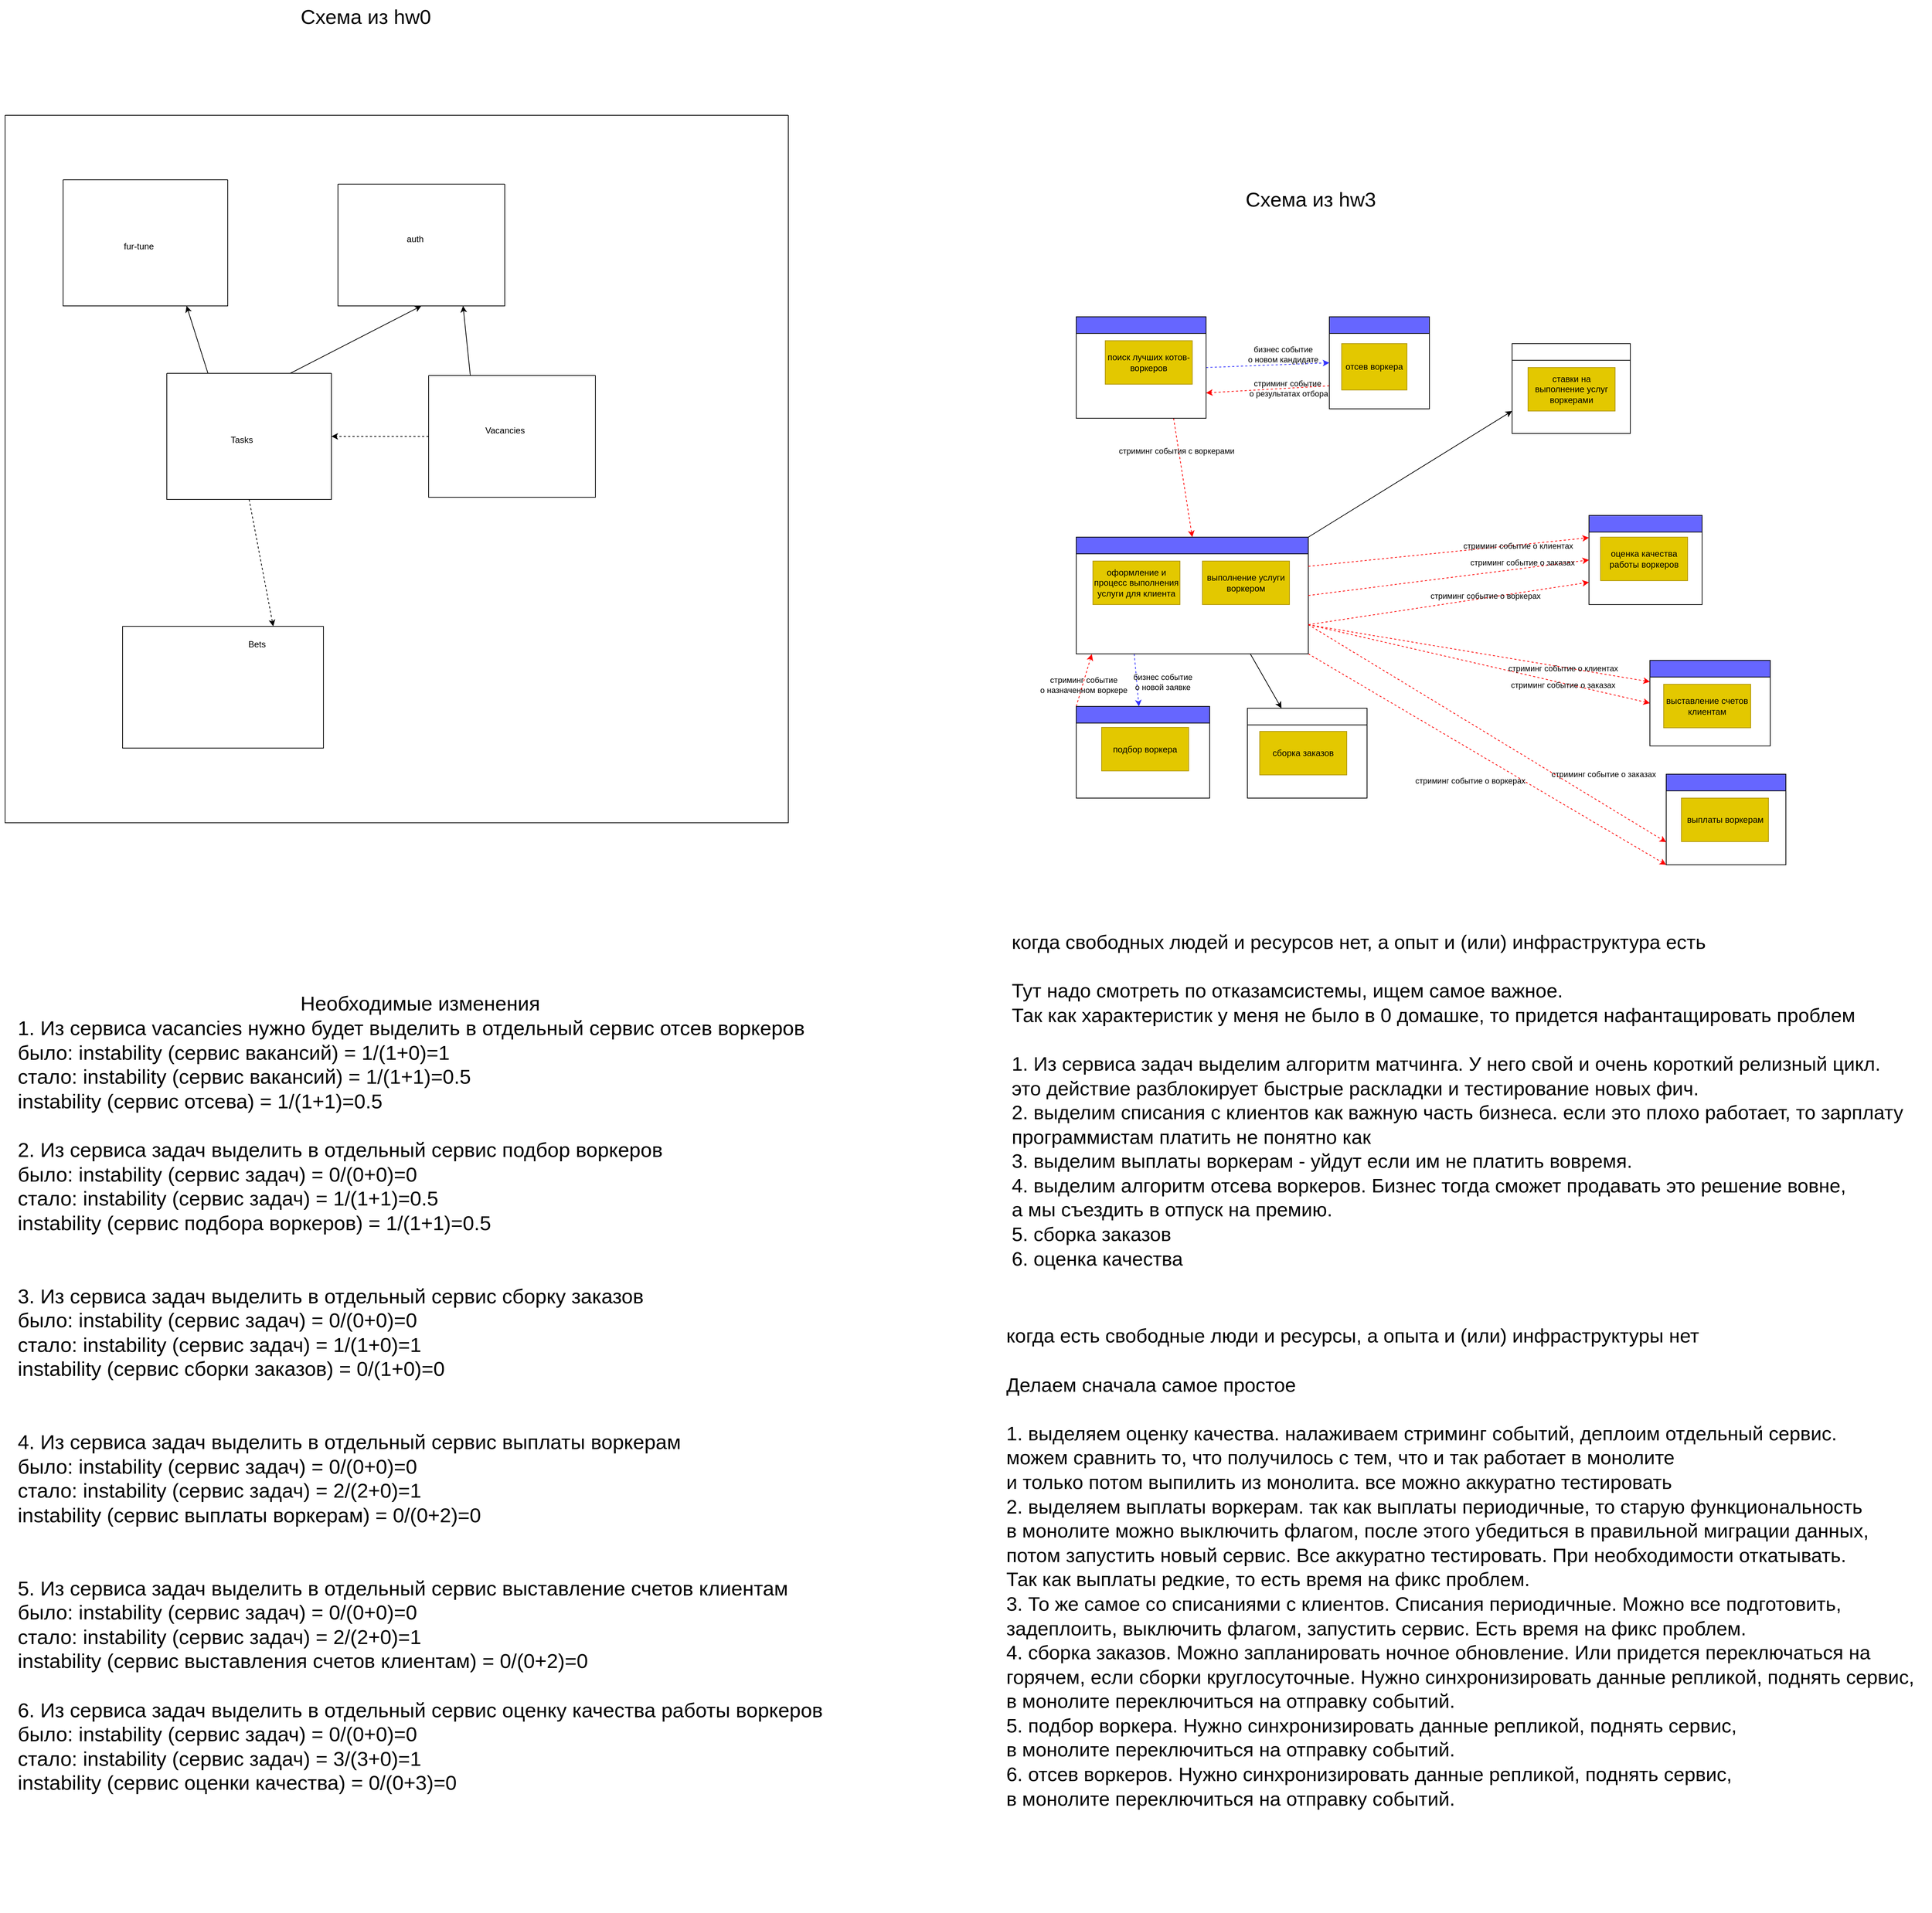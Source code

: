 <mxfile>
    <diagram id="jMDsNXws-JcLPn4I8f3B" name="Page-1">
        <mxGraphModel dx="3640" dy="1118" grid="0" gridSize="10" guides="1" tooltips="1" connect="1" arrows="1" fold="1" page="0" pageScale="1" pageWidth="827" pageHeight="1169" math="0" shadow="0">
            <root>
                <mxCell id="0"/>
                <mxCell id="1" parent="0"/>
                <mxCell id="31" value="" style="swimlane;whiteSpace=wrap;html=1;fontColor=#000000;fillColor=#6666FF;" vertex="1" parent="1">
                    <mxGeometry x="2919" y="1451" width="166" height="118" as="geometry"/>
                </mxCell>
                <mxCell id="32" value="выставление счетов клиентам" style="rounded=0;whiteSpace=wrap;html=1;fillColor=#e3c800;fontColor=#000000;strokeColor=#B09500;" vertex="1" parent="31">
                    <mxGeometry x="19" y="33" width="120" height="60" as="geometry"/>
                </mxCell>
                <mxCell id="33" value="" style="swimlane;whiteSpace=wrap;html=1;fontColor=#000000;fillColor=#6666FF;" vertex="1" parent="1">
                    <mxGeometry x="2941.5" y="1608" width="165" height="125" as="geometry"/>
                </mxCell>
                <mxCell id="34" value="выплаты воркерам" style="rounded=0;whiteSpace=wrap;html=1;fillColor=#e3c800;fontColor=#000000;strokeColor=#B09500;" vertex="1" parent="33">
                    <mxGeometry x="21" y="33" width="120" height="60" as="geometry"/>
                </mxCell>
                <mxCell id="35" value="" style="swimlane;whiteSpace=wrap;html=1;fontColor=#000000;fillColor=#FFFFFF;" vertex="1" parent="1">
                    <mxGeometry x="2729" y="1014" width="163" height="124" as="geometry"/>
                </mxCell>
                <mxCell id="36" value="ставки на выполнение услуг воркерами" style="rounded=0;whiteSpace=wrap;html=1;fillColor=#e3c800;fontColor=#000000;strokeColor=#B09500;" vertex="1" parent="35">
                    <mxGeometry x="22" y="33" width="120" height="60" as="geometry"/>
                </mxCell>
                <mxCell id="37" style="edgeStyle=none;html=1;exitX=0;exitY=0.75;exitDx=0;exitDy=0;entryX=1;entryY=0.75;entryDx=0;entryDy=0;dashed=1;strokeColor=#FF0000;fontSize=11;fontColor=#000000;" edge="1" parent="1" source="39" target="49">
                    <mxGeometry relative="1" as="geometry"/>
                </mxCell>
                <mxCell id="38" value="стриминг событие&lt;br&gt;&amp;nbsp;о результатах отбора" style="edgeLabel;html=1;align=center;verticalAlign=middle;resizable=0;points=[];fontSize=11;fontColor=#000000;labelBackgroundColor=none;" vertex="1" connectable="0" parent="37">
                    <mxGeometry x="-0.317" relative="1" as="geometry">
                        <mxPoint as="offset"/>
                    </mxGeometry>
                </mxCell>
                <mxCell id="39" value="" style="swimlane;whiteSpace=wrap;html=1;fontColor=#000000;fillColor=#6666FF;" vertex="1" parent="1">
                    <mxGeometry x="2477" y="977" width="138" height="127" as="geometry"/>
                </mxCell>
                <mxCell id="40" value="отсев воркера" style="rounded=0;whiteSpace=wrap;html=1;fillColor=#e3c800;fontColor=#000000;strokeColor=#B09500;" vertex="1" parent="39">
                    <mxGeometry x="17" y="37" width="90" height="64" as="geometry"/>
                </mxCell>
                <mxCell id="41" style="edgeStyle=none;html=1;exitX=0;exitY=0;exitDx=0;exitDy=0;dashed=1;strokeColor=#FF0000;fontSize=11;fontColor=#000000;" edge="1" parent="1" source="43">
                    <mxGeometry relative="1" as="geometry">
                        <mxPoint x="2149.474" y="1442.316" as="targetPoint"/>
                    </mxGeometry>
                </mxCell>
                <mxCell id="42" value="стриминг событие &lt;br&gt;о назначенном воркере" style="edgeLabel;html=1;align=center;verticalAlign=middle;resizable=0;points=[];fontSize=11;fontColor=#000000;labelBackgroundColor=none;" vertex="1" connectable="0" parent="41">
                    <mxGeometry x="-0.159" y="-1" relative="1" as="geometry">
                        <mxPoint as="offset"/>
                    </mxGeometry>
                </mxCell>
                <mxCell id="43" value="" style="swimlane;whiteSpace=wrap;html=1;fontColor=#000000;fillColor=#6666FF;" vertex="1" parent="1">
                    <mxGeometry x="2128" y="1514.5" width="184" height="126.5" as="geometry"/>
                </mxCell>
                <mxCell id="44" value="подбор воркера" style="rounded=0;whiteSpace=wrap;html=1;fillColor=#e3c800;fontColor=#000000;strokeColor=#B09500;" vertex="1" parent="43">
                    <mxGeometry x="35" y="29" width="120" height="60" as="geometry"/>
                </mxCell>
                <mxCell id="45" style="edgeStyle=none;html=1;exitX=1;exitY=0.5;exitDx=0;exitDy=0;entryX=0;entryY=0.5;entryDx=0;entryDy=0;strokeColor=#3333FF;fontSize=11;fontColor=#000000;dashed=1;" edge="1" parent="1" source="49" target="39">
                    <mxGeometry relative="1" as="geometry"/>
                </mxCell>
                <mxCell id="46" value="бизнес событие &lt;br&gt;о новом кандидате" style="edgeLabel;html=1;align=center;verticalAlign=middle;resizable=0;points=[];fontSize=11;fontColor=#000000;labelBackgroundColor=none;" vertex="1" connectable="0" parent="45">
                    <mxGeometry x="0.387" relative="1" as="geometry">
                        <mxPoint x="-12" y="-14" as="offset"/>
                    </mxGeometry>
                </mxCell>
                <mxCell id="47" style="edgeStyle=none;html=1;exitX=0.75;exitY=1;exitDx=0;exitDy=0;entryX=0.5;entryY=0;entryDx=0;entryDy=0;dashed=1;strokeColor=#FF0000;fontSize=11;fontColor=#000000;" edge="1" parent="1" source="49" target="68">
                    <mxGeometry relative="1" as="geometry"/>
                </mxCell>
                <mxCell id="48" value="стриминг события с воркерами" style="edgeLabel;html=1;align=center;verticalAlign=middle;resizable=0;points=[];fontSize=11;fontColor=#000000;labelBackgroundColor=none;" vertex="1" connectable="0" parent="47">
                    <mxGeometry x="-0.466" y="-3" relative="1" as="geometry">
                        <mxPoint as="offset"/>
                    </mxGeometry>
                </mxCell>
                <mxCell id="49" value="" style="swimlane;whiteSpace=wrap;html=1;fontColor=#000000;fillColor=#6666FF;" vertex="1" parent="1">
                    <mxGeometry x="2128" y="977" width="179" height="140" as="geometry"/>
                </mxCell>
                <mxCell id="50" value="поиск лучших котов-воркеров" style="rounded=0;whiteSpace=wrap;html=1;fillColor=#e3c800;fontColor=#000000;strokeColor=#B09500;" vertex="1" parent="49">
                    <mxGeometry x="40" y="33" width="120" height="60" as="geometry"/>
                </mxCell>
                <mxCell id="51" value="" style="swimlane;whiteSpace=wrap;html=1;fontColor=#000000;fillColor=#FFFFFF;" vertex="1" parent="1">
                    <mxGeometry x="2364" y="1517" width="165" height="124" as="geometry"/>
                </mxCell>
                <mxCell id="52" value="сборка заказов" style="rounded=0;whiteSpace=wrap;html=1;fillColor=#e3c800;fontColor=#000000;strokeColor=#B09500;" vertex="1" parent="51">
                    <mxGeometry x="17" y="32" width="120" height="60" as="geometry"/>
                </mxCell>
                <mxCell id="53" value="" style="swimlane;whiteSpace=wrap;html=1;fontColor=#000000;fillColor=#6666FF;" vertex="1" parent="1">
                    <mxGeometry x="2835" y="1251" width="156" height="123" as="geometry"/>
                </mxCell>
                <mxCell id="54" value="оценка качества работы воркеров" style="rounded=0;whiteSpace=wrap;html=1;fillColor=#e3c800;fontColor=#000000;strokeColor=#B09500;" vertex="1" parent="53">
                    <mxGeometry x="16" y="30" width="120" height="60" as="geometry"/>
                </mxCell>
                <mxCell id="55" style="edgeStyle=none;html=1;exitX=1;exitY=0.75;exitDx=0;exitDy=0;entryX=0;entryY=0.75;entryDx=0;entryDy=0;fontSize=11;fontColor=#000000;strokeColor=#FF0000;dashed=1;" edge="1" parent="1" source="68" target="33">
                    <mxGeometry relative="1" as="geometry"/>
                </mxCell>
                <mxCell id="56" value="стриминг событие о заказах" style="edgeLabel;html=1;align=center;verticalAlign=middle;resizable=0;points=[];fontSize=11;fontColor=#000000;labelBackgroundColor=none;" vertex="1" connectable="0" parent="55">
                    <mxGeometry x="0.61" y="-4" relative="1" as="geometry">
                        <mxPoint x="11" y="-39" as="offset"/>
                    </mxGeometry>
                </mxCell>
                <mxCell id="57" style="edgeStyle=none;html=1;exitX=1;exitY=0.75;exitDx=0;exitDy=0;entryX=0;entryY=0.5;entryDx=0;entryDy=0;dashed=1;strokeColor=#FF0000;fontSize=11;fontColor=#000000;" edge="1" parent="1" source="68" target="31">
                    <mxGeometry relative="1" as="geometry"/>
                </mxCell>
                <mxCell id="58" value="&lt;span style=&quot;color: rgba(0, 0, 0, 0); font-family: monospace; font-size: 0px; text-align: start;&quot;&gt;%3CmxGraphModel%3E%3Croot%3E%3CmxCell%20id%3D%220%22%2F%3E%3CmxCell%20id%3D%221%22%20parent%3D%220%22%2F%3E%3CmxCell%20id%3D%222%22%20value%3D%22%D1%81%D1%82%D1%80%D0%B8%D0%BC%D0%B8%D0%BD%D0%B3%20%D1%81%D0%BE%D0%B1%D1%8B%D1%82%D0%B8%D0%B5%20%D0%BE%20%D0%B7%D0%B0%D0%BA%D0%B0%D0%B7%D0%B0%D1%85%22%20style%3D%22edgeLabel%3Bhtml%3D1%3Balign%3Dcenter%3BverticalAlign%3Dmiddle%3Bresizable%3D0%3Bpoints%3D%5B%5D%3BfontSize%3D11%3BfontColor%3D%23000000%3BlabelBackgroundColor%3Dnone%3B%22%20vertex%3D%221%22%20connectable%3D%220%22%20parent%3D%221%22%3E%3CmxGeometry%20x%3D%22722.434%22%20y%3D%223339.975%22%20as%3D%22geometry%22%2F%3E%3C%2FmxCell%3E%3C%2Froot%3E%3C%2FmxGraphModel%3E&lt;/span&gt;" style="edgeLabel;html=1;align=center;verticalAlign=middle;resizable=0;points=[];fontSize=11;fontColor=#000000;" vertex="1" connectable="0" parent="57">
                    <mxGeometry x="0.707" y="2" relative="1" as="geometry">
                        <mxPoint as="offset"/>
                    </mxGeometry>
                </mxCell>
                <mxCell id="59" value="стриминг событие о заказах" style="edgeLabel;html=1;align=center;verticalAlign=middle;resizable=0;points=[];fontSize=11;fontColor=#000000;labelBackgroundColor=none;" vertex="1" connectable="0" parent="57">
                    <mxGeometry x="0.726" y="1" relative="1" as="geometry">
                        <mxPoint x="-56" y="-9" as="offset"/>
                    </mxGeometry>
                </mxCell>
                <mxCell id="60" style="edgeStyle=none;html=1;exitX=1;exitY=0.75;exitDx=0;exitDy=0;entryX=0;entryY=0.25;entryDx=0;entryDy=0;dashed=1;strokeColor=#FF0000;fontSize=11;fontColor=#000000;" edge="1" parent="1" source="68" target="31">
                    <mxGeometry relative="1" as="geometry"/>
                </mxCell>
                <mxCell id="61" value="стриминг событие о клиентах" style="edgeLabel;html=1;align=center;verticalAlign=middle;resizable=0;points=[];fontSize=11;fontColor=#000000;labelBackgroundColor=none;" vertex="1" connectable="0" parent="60">
                    <mxGeometry x="0.492" y="-1" relative="1" as="geometry">
                        <mxPoint as="offset"/>
                    </mxGeometry>
                </mxCell>
                <mxCell id="62" style="edgeStyle=none;html=1;exitX=1;exitY=1;exitDx=0;exitDy=0;entryX=0;entryY=1;entryDx=0;entryDy=0;dashed=1;strokeColor=#FF0000;fontSize=11;fontColor=#000000;" edge="1" parent="1" source="68" target="33">
                    <mxGeometry relative="1" as="geometry"/>
                </mxCell>
                <mxCell id="63" value="стриминг событие о воркерах" style="edgeLabel;html=1;align=center;verticalAlign=middle;resizable=0;points=[];fontSize=11;fontColor=#000000;labelBackgroundColor=none;" vertex="1" connectable="0" parent="62">
                    <mxGeometry x="-0.109" y="1" relative="1" as="geometry">
                        <mxPoint x="3" y="46" as="offset"/>
                    </mxGeometry>
                </mxCell>
                <mxCell id="64" style="edgeStyle=none;html=1;exitX=1;exitY=0;exitDx=0;exitDy=0;entryX=0;entryY=0.75;entryDx=0;entryDy=0;strokeColor=#000000;fontSize=11;fontColor=#000000;" edge="1" parent="1" source="68" target="35">
                    <mxGeometry relative="1" as="geometry"/>
                </mxCell>
                <mxCell id="65" style="edgeStyle=none;html=1;exitX=0.75;exitY=1;exitDx=0;exitDy=0;strokeColor=#000000;fontSize=11;fontColor=#000000;" edge="1" parent="1" source="68" target="51">
                    <mxGeometry relative="1" as="geometry"/>
                </mxCell>
                <mxCell id="66" style="edgeStyle=none;html=1;exitX=0.25;exitY=1;exitDx=0;exitDy=0;strokeColor=#3333FF;fontSize=11;fontColor=#000000;dashed=1;" edge="1" parent="1" source="68" target="43">
                    <mxGeometry relative="1" as="geometry"/>
                </mxCell>
                <mxCell id="67" value="бизнес событие &lt;br&gt;о новой заявке" style="edgeLabel;html=1;align=center;verticalAlign=middle;resizable=0;points=[];fontSize=11;fontColor=#000000;labelBackgroundColor=none;" vertex="1" connectable="0" parent="66">
                    <mxGeometry x="0.432" relative="1" as="geometry">
                        <mxPoint x="34" y="-13" as="offset"/>
                    </mxGeometry>
                </mxCell>
                <mxCell id="68" value="" style="swimlane;whiteSpace=wrap;html=1;fontColor=#000000;fillColor=#6666FF;" vertex="1" parent="1">
                    <mxGeometry x="2128" y="1281" width="320" height="161" as="geometry"/>
                </mxCell>
                <mxCell id="69" value="оформление и процесс выполнения услуги для клиента" style="rounded=0;whiteSpace=wrap;html=1;fillColor=#e3c800;fontColor=#000000;strokeColor=#B09500;" vertex="1" parent="68">
                    <mxGeometry x="23" y="33" width="120" height="60" as="geometry"/>
                </mxCell>
                <mxCell id="70" value="выполнение услуги воркером" style="rounded=0;whiteSpace=wrap;html=1;fillColor=#e3c800;fontColor=#000000;strokeColor=#B09500;" vertex="1" parent="68">
                    <mxGeometry x="174" y="33" width="120" height="60" as="geometry"/>
                </mxCell>
                <mxCell id="71" style="edgeStyle=none;html=1;exitX=1;exitY=0.75;exitDx=0;exitDy=0;entryX=0;entryY=0.75;entryDx=0;entryDy=0;dashed=1;strokeColor=#FF0000;fontSize=11;fontColor=#000000;" edge="1" parent="1" source="68" target="53">
                    <mxGeometry relative="1" as="geometry">
                        <mxPoint x="2403" y="1147" as="sourcePoint"/>
                        <mxPoint x="2896.5" y="1438" as="targetPoint"/>
                    </mxGeometry>
                </mxCell>
                <mxCell id="72" value="стриминг событие о воркерах" style="edgeLabel;html=1;align=center;verticalAlign=middle;resizable=0;points=[];fontSize=11;fontColor=#000000;labelBackgroundColor=none;" vertex="1" connectable="0" parent="71">
                    <mxGeometry x="-0.109" y="1" relative="1" as="geometry">
                        <mxPoint x="71" y="-13" as="offset"/>
                    </mxGeometry>
                </mxCell>
                <mxCell id="73" style="edgeStyle=none;html=1;exitX=1;exitY=0.5;exitDx=0;exitDy=0;entryX=0;entryY=0.5;entryDx=0;entryDy=0;fontSize=11;fontColor=#000000;strokeColor=#FF0000;dashed=1;" edge="1" parent="1" source="68" target="53">
                    <mxGeometry relative="1" as="geometry">
                        <mxPoint x="2178" y="1066.0" as="sourcePoint"/>
                        <mxPoint x="2671.5" y="1366" as="targetPoint"/>
                    </mxGeometry>
                </mxCell>
                <mxCell id="74" value="стриминг событие о заказах" style="edgeLabel;html=1;align=center;verticalAlign=middle;resizable=0;points=[];fontSize=11;fontColor=#000000;labelBackgroundColor=none;" vertex="1" connectable="0" parent="73">
                    <mxGeometry x="0.61" y="-4" relative="1" as="geometry">
                        <mxPoint x="-17" y="-10" as="offset"/>
                    </mxGeometry>
                </mxCell>
                <mxCell id="75" style="edgeStyle=none;html=1;exitX=1;exitY=0.25;exitDx=0;exitDy=0;entryX=0;entryY=0.25;entryDx=0;entryDy=0;dashed=1;strokeColor=#FF0000;fontSize=11;fontColor=#000000;" edge="1" parent="1" source="68" target="53">
                    <mxGeometry relative="1" as="geometry">
                        <mxPoint x="2426" y="1150.0" as="sourcePoint"/>
                        <mxPoint x="2897" y="1228.75" as="targetPoint"/>
                    </mxGeometry>
                </mxCell>
                <mxCell id="76" value="стриминг событие о клиентах" style="edgeLabel;html=1;align=center;verticalAlign=middle;resizable=0;points=[];fontSize=11;fontColor=#000000;labelBackgroundColor=none;" vertex="1" connectable="0" parent="75">
                    <mxGeometry x="0.492" y="-1" relative="1" as="geometry">
                        <mxPoint as="offset"/>
                    </mxGeometry>
                </mxCell>
                <mxCell id="77" value="&lt;font style=&quot;font-size: 28px;&quot;&gt;Схема из hw0&lt;/font&gt;" style="text;html=1;align=center;verticalAlign=middle;resizable=0;points=[];autosize=1;strokeColor=none;fillColor=none;" vertex="1" parent="1">
                    <mxGeometry x="1048" y="540" width="199" height="46" as="geometry"/>
                </mxCell>
                <mxCell id="78" value="&lt;font style=&quot;font-size: 28px;&quot;&gt;Схема из hw3&lt;/font&gt;" style="text;html=1;align=center;verticalAlign=middle;resizable=0;points=[];autosize=1;strokeColor=none;fillColor=none;" vertex="1" parent="1">
                    <mxGeometry x="2351" y="792" width="199" height="46" as="geometry"/>
                </mxCell>
                <mxCell id="79" value="Необходимые изменения&lt;br&gt;&lt;div style=&quot;text-align: left;&quot;&gt;&lt;span style=&quot;background-color: initial;&quot;&gt;1. Из сервиса vacancies нужно будет выделить в отдельный сервис отсев воркеров&lt;/span&gt;&lt;/div&gt;&lt;div style=&quot;text-align: left;&quot;&gt;&lt;span style=&quot;background-color: initial;&quot;&gt;было: instability (сервис вакансий) = 1/(1+0)=1&lt;/span&gt;&lt;/div&gt;&lt;span style=&quot;background-color: initial;&quot;&gt;&lt;div style=&quot;text-align: left;&quot;&gt;&lt;span style=&quot;background-color: initial;&quot;&gt;стало: instability (сервис вакансий) = 1/(1+1)=0.5&lt;/span&gt;&lt;/div&gt;&lt;div style=&quot;text-align: left;&quot;&gt;&lt;span style=&quot;background-color: initial;&quot;&gt;instability (сервис отсева) = 1/(1+1)=0.5&lt;/span&gt;&lt;/div&gt;&lt;/span&gt;&lt;span style=&quot;background-color: initial;&quot;&gt;&lt;div style=&quot;text-align: left;&quot;&gt;&lt;span style=&quot;background-color: initial;&quot;&gt;&lt;br&gt;&lt;/span&gt;&lt;/div&gt;&lt;div style=&quot;text-align: left;&quot;&gt;&lt;span style=&quot;background-color: initial;&quot;&gt;2. Из сервиса задач выделить в отдельный сервис подбор воркеров&lt;/span&gt;&lt;/div&gt;&lt;div style=&quot;text-align: left;&quot;&gt;&lt;div style=&quot;border-color: var(--border-color);&quot;&gt;&lt;span style=&quot;border-color: var(--border-color); background-color: initial;&quot;&gt;было: instability (сервис задач) = 0/(0+0)=0&lt;/span&gt;&lt;/div&gt;&lt;span style=&quot;border-color: var(--border-color); text-align: center; background-color: initial;&quot;&gt;&lt;div style=&quot;border-color: var(--border-color); text-align: left;&quot;&gt;&lt;span style=&quot;border-color: var(--border-color); background-color: initial;&quot;&gt;стало: instability (сервис задач) = 1/(1+1)=0.5&lt;/span&gt;&lt;/div&gt;&lt;div style=&quot;border-color: var(--border-color); text-align: left;&quot;&gt;&lt;span style=&quot;border-color: var(--border-color); background-color: initial;&quot;&gt;instability (сервис подбора воркеров) = 1/(1+1)=0.5&lt;/span&gt;&lt;/div&gt;&lt;div&gt;&lt;span style=&quot;border-color: var(--border-color); background-color: initial;&quot;&gt;&lt;br&gt;&lt;/span&gt;&lt;/div&gt;&lt;/span&gt;&lt;span style=&quot;border-color: var(--border-color); text-align: center; background-color: initial;&quot;&gt;&lt;/span&gt;&lt;/div&gt;&lt;div style=&quot;text-align: left;&quot;&gt;&lt;span style=&quot;background-color: initial;&quot;&gt;&amp;nbsp;&lt;/span&gt;&lt;/div&gt;&lt;/span&gt;&lt;span style=&quot;background-color: initial;&quot;&gt;&lt;div style=&quot;text-align: left;&quot;&gt;&lt;span style=&quot;background-color: initial;&quot;&gt;3. Из сервиса задач выделить в отдельный сервис сборку заказов&lt;/span&gt;&lt;/div&gt;&lt;div style=&quot;text-align: left;&quot;&gt;&lt;div style=&quot;border-color: var(--border-color);&quot;&gt;&lt;span style=&quot;border-color: var(--border-color); background-color: initial;&quot;&gt;было: instability (сервис задач) =&amp;nbsp;&lt;/span&gt;&lt;span style=&quot;background-color: initial;&quot;&gt;0/(0+0)=0&lt;/span&gt;&lt;/div&gt;&lt;span style=&quot;border-color: var(--border-color); text-align: center; background-color: initial;&quot;&gt;&lt;div style=&quot;border-color: var(--border-color); text-align: left;&quot;&gt;&lt;span style=&quot;border-color: var(--border-color); background-color: initial;&quot;&gt;стало: instability (сервис задач) = 1/(1+0)=1&lt;/span&gt;&lt;/div&gt;&lt;div style=&quot;border-color: var(--border-color); text-align: left;&quot;&gt;&lt;span style=&quot;border-color: var(--border-color); background-color: initial;&quot;&gt;instability (сервис сборки заказов) = 0/(1+0)=0&lt;/span&gt;&lt;/div&gt;&lt;div&gt;&lt;span style=&quot;border-color: var(--border-color); background-color: initial;&quot;&gt;&lt;br&gt;&lt;/span&gt;&lt;/div&gt;&lt;/span&gt;&lt;span style=&quot;border-color: var(--border-color); text-align: center; background-color: initial;&quot;&gt;&lt;/span&gt;&lt;/div&gt;&lt;div style=&quot;text-align: left;&quot;&gt;&lt;span style=&quot;background-color: initial;&quot;&gt;&lt;br&gt;&lt;/span&gt;&lt;/div&gt;&lt;/span&gt;&lt;span style=&quot;background-color: initial;&quot;&gt;&lt;div style=&quot;text-align: left;&quot;&gt;&lt;span style=&quot;background-color: initial;&quot;&gt;4. Из сервиса задач выделить в отдельный сервис выплаты воркерам&lt;/span&gt;&lt;/div&gt;&lt;div style=&quot;text-align: left;&quot;&gt;&lt;div style=&quot;border-color: var(--border-color);&quot;&gt;&lt;span style=&quot;border-color: var(--border-color); background-color: initial;&quot;&gt;было: instability (сервис задач) =&amp;nbsp;&lt;/span&gt;&lt;span style=&quot;background-color: initial;&quot;&gt;0/(0+0)=0&lt;/span&gt;&lt;/div&gt;&lt;span style=&quot;border-color: var(--border-color); text-align: center; background-color: initial;&quot;&gt;&lt;div style=&quot;border-color: var(--border-color); text-align: left;&quot;&gt;&lt;span style=&quot;border-color: var(--border-color); background-color: initial;&quot;&gt;стало: instability (сервис задач) = 2/(2+0)=1&lt;/span&gt;&lt;/div&gt;&lt;div style=&quot;border-color: var(--border-color); text-align: left;&quot;&gt;&lt;span style=&quot;border-color: var(--border-color); background-color: initial;&quot;&gt;instability (сервис выплаты воркерам) = 0/(0+2)=0&lt;/span&gt;&lt;/div&gt;&lt;div&gt;&lt;span style=&quot;border-color: var(--border-color); background-color: initial;&quot;&gt;&lt;br&gt;&lt;/span&gt;&lt;/div&gt;&lt;/span&gt;&lt;span style=&quot;border-color: var(--border-color); text-align: center; background-color: initial;&quot;&gt;&lt;/span&gt;&lt;/div&gt;&lt;div style=&quot;text-align: left;&quot;&gt;&lt;span style=&quot;background-color: initial;&quot;&gt;&lt;br&gt;&lt;/span&gt;&lt;/div&gt;&lt;/span&gt;&lt;span style=&quot;background-color: initial;&quot;&gt;&lt;div style=&quot;text-align: left;&quot;&gt;&lt;span style=&quot;background-color: initial;&quot;&gt;5. Из сервиса задач выделить в отдельный сервис выставление счетов клиентам&lt;/span&gt;&lt;/div&gt;&lt;div style=&quot;text-align: left;&quot;&gt;&lt;div style=&quot;border-color: var(--border-color);&quot;&gt;&lt;span style=&quot;border-color: var(--border-color); background-color: initial;&quot;&gt;было: instability (сервис задач) =&amp;nbsp;&lt;/span&gt;&lt;span style=&quot;background-color: initial;&quot;&gt;0/(0+0)=0&lt;/span&gt;&lt;/div&gt;&lt;span style=&quot;border-color: var(--border-color); text-align: center; background-color: initial;&quot;&gt;&lt;div style=&quot;border-color: var(--border-color); text-align: left;&quot;&gt;&lt;span style=&quot;border-color: var(--border-color); background-color: initial;&quot;&gt;стало: instability (сервис задач) =&amp;nbsp;&lt;/span&gt;&lt;span style=&quot;background-color: initial;&quot;&gt;2/(2+0)=1&lt;/span&gt;&lt;/div&gt;&lt;div style=&quot;border-color: var(--border-color); text-align: left;&quot;&gt;&lt;span style=&quot;border-color: var(--border-color); background-color: initial;&quot;&gt;instability (сервис выставления счетов клиентам) =&amp;nbsp;&lt;/span&gt;&lt;span style=&quot;background-color: initial;&quot;&gt;0/(0+2)=0&lt;/span&gt;&lt;/div&gt;&lt;/span&gt;&lt;span style=&quot;border-color: var(--border-color); text-align: center; background-color: initial;&quot;&gt;&lt;/span&gt;&lt;/div&gt;&lt;div style=&quot;text-align: left;&quot;&gt;&lt;span style=&quot;background-color: initial;&quot;&gt;&lt;br&gt;&lt;/span&gt;&lt;/div&gt;&lt;/span&gt;&lt;span style=&quot;background-color: initial;&quot;&gt;&lt;div style=&quot;text-align: left;&quot;&gt;&lt;span style=&quot;background-color: initial;&quot;&gt;6. Из сервиса задач выделить в отдельный сервис оценку качества работы воркеров&lt;/span&gt;&lt;/div&gt;&lt;div style=&quot;text-align: left;&quot;&gt;&lt;div style=&quot;border-color: var(--border-color);&quot;&gt;&lt;span style=&quot;border-color: var(--border-color); background-color: initial;&quot;&gt;было: instability (сервис задач) =&amp;nbsp;&lt;/span&gt;&lt;span style=&quot;background-color: initial;&quot;&gt;0/(0+0)=0&lt;/span&gt;&lt;/div&gt;&lt;span style=&quot;border-color: var(--border-color); text-align: center; background-color: initial;&quot;&gt;&lt;div style=&quot;border-color: var(--border-color); text-align: left;&quot;&gt;&lt;span style=&quot;border-color: var(--border-color); background-color: initial;&quot;&gt;стало: instability (сервис задач) = 3/(3+0)=1&lt;/span&gt;&lt;/div&gt;&lt;div style=&quot;border-color: var(--border-color); text-align: left;&quot;&gt;&lt;span style=&quot;border-color: var(--border-color); background-color: initial;&quot;&gt;instability (сервис оценки качества) = 0/(0+3)=0&lt;/span&gt;&lt;/div&gt;&lt;div&gt;&lt;span style=&quot;border-color: var(--border-color); background-color: initial;&quot;&gt;&lt;br&gt;&lt;/span&gt;&lt;/div&gt;&lt;/span&gt;&lt;span style=&quot;border-color: var(--border-color); text-align: center; background-color: initial;&quot;&gt;&lt;/span&gt;&lt;/div&gt;&lt;/span&gt;" style="text;html=1;align=center;verticalAlign=middle;resizable=0;points=[];autosize=1;strokeColor=none;fillColor=none;fontSize=28;" vertex="1" parent="1">
                    <mxGeometry x="644" y="1902" width="1157" height="1154" as="geometry"/>
                </mxCell>
                <mxCell id="2" value="" style="swimlane;startSize=0;" vertex="1" parent="1">
                    <mxGeometry x="651" y="699" width="1080" height="976" as="geometry"/>
                </mxCell>
                <mxCell id="83" style="edgeStyle=none;html=1;exitX=0.25;exitY=0;exitDx=0;exitDy=0;entryX=0.75;entryY=1;entryDx=0;entryDy=0;fontSize=28;" edge="1" parent="2" source="8" target="81">
                    <mxGeometry relative="1" as="geometry"/>
                </mxCell>
                <mxCell id="84" style="edgeStyle=none;html=1;exitX=0.5;exitY=1;exitDx=0;exitDy=0;entryX=0.75;entryY=0;entryDx=0;entryDy=0;fontSize=28;dashed=1;" edge="1" parent="2" source="8" target="24">
                    <mxGeometry relative="1" as="geometry"/>
                </mxCell>
                <mxCell id="89" style="edgeStyle=none;html=1;exitX=0.75;exitY=0;exitDx=0;exitDy=0;entryX=0.5;entryY=1;entryDx=0;entryDy=0;fontSize=28;" edge="1" parent="2" source="8" target="86">
                    <mxGeometry relative="1" as="geometry"/>
                </mxCell>
                <mxCell id="8" value="" style="swimlane;startSize=0;" vertex="1" parent="2">
                    <mxGeometry x="223" y="356" width="227" height="174" as="geometry"/>
                </mxCell>
                <mxCell id="12" value="Tasks" style="text;html=1;align=center;verticalAlign=middle;resizable=0;points=[];autosize=1;strokeColor=none;fillColor=none;" vertex="1" parent="8">
                    <mxGeometry x="78" y="77" width="50" height="30" as="geometry"/>
                </mxCell>
                <mxCell id="80" style="edgeStyle=none;html=1;exitX=0;exitY=0.5;exitDx=0;exitDy=0;fontSize=28;dashed=1;" edge="1" parent="2" source="16" target="8">
                    <mxGeometry relative="1" as="geometry"/>
                </mxCell>
                <mxCell id="88" style="edgeStyle=none;html=1;exitX=0.25;exitY=0;exitDx=0;exitDy=0;entryX=0.75;entryY=1;entryDx=0;entryDy=0;fontSize=28;" edge="1" parent="2" source="16" target="86">
                    <mxGeometry relative="1" as="geometry"/>
                </mxCell>
                <mxCell id="16" value="" style="swimlane;startSize=0;" vertex="1" parent="2">
                    <mxGeometry x="584" y="359" width="230" height="168" as="geometry"/>
                </mxCell>
                <mxCell id="20" value="Vacancies" style="text;html=1;align=center;verticalAlign=middle;resizable=0;points=[];autosize=1;strokeColor=none;fillColor=none;" vertex="1" parent="16">
                    <mxGeometry x="65" y="61" width="80" height="30" as="geometry"/>
                </mxCell>
                <mxCell id="24" value="" style="swimlane;startSize=0;" vertex="1" parent="2">
                    <mxGeometry x="162" y="705" width="277" height="168" as="geometry"/>
                </mxCell>
                <mxCell id="28" value="Bets" style="text;html=1;align=center;verticalAlign=middle;resizable=0;points=[];autosize=1;strokeColor=none;fillColor=none;" vertex="1" parent="24">
                    <mxGeometry x="160" y="10" width="50" height="30" as="geometry"/>
                </mxCell>
                <mxCell id="81" value="" style="swimlane;startSize=0;" vertex="1" parent="2">
                    <mxGeometry x="80" y="89" width="227" height="174" as="geometry"/>
                </mxCell>
                <mxCell id="82" value="fur-tune" style="text;html=1;align=center;verticalAlign=middle;resizable=0;points=[];autosize=1;strokeColor=none;fillColor=none;" vertex="1" parent="81">
                    <mxGeometry x="74" y="79" width="59" height="26" as="geometry"/>
                </mxCell>
                <mxCell id="86" value="" style="swimlane;startSize=0;" vertex="1" parent="2">
                    <mxGeometry x="459" y="95" width="230" height="168" as="geometry"/>
                </mxCell>
                <mxCell id="87" value="auth" style="text;html=1;align=center;verticalAlign=middle;resizable=0;points=[];autosize=1;strokeColor=none;fillColor=none;" vertex="1" parent="86">
                    <mxGeometry x="85" y="63" width="41" height="26" as="geometry"/>
                </mxCell>
                <mxCell id="90" value="&lt;div style=&quot;text-align: left;&quot;&gt;&lt;span style=&quot;background-color: initial; font-family: &amp;quot;PT Root UI&amp;quot;, sans-serif; font-size: 27px; caret-color: rgb(55, 53, 47);&quot;&gt;когда свободных людей и ресурсов нет, а опыт и (или) инфраструктура есть&lt;/span&gt;&lt;/div&gt;&lt;div style=&quot;text-align: left;&quot;&gt;&lt;span style=&quot;background-color: initial; font-family: &amp;quot;PT Root UI&amp;quot;, sans-serif; font-size: 27px; caret-color: rgb(55, 53, 47);&quot;&gt;&lt;br&gt;&lt;/span&gt;&lt;/div&gt;&lt;div style=&quot;text-align: left;&quot;&gt;&lt;font face=&quot;PT Root UI, sans-serif&quot;&gt;&lt;span style=&quot;font-size: 27px; caret-color: rgb(55, 53, 47);&quot;&gt;Тут надо смотреть по отказамсистемы, ищем самое важное.&amp;nbsp;&lt;/span&gt;&lt;/font&gt;&lt;/div&gt;&lt;div style=&quot;text-align: left;&quot;&gt;&lt;font face=&quot;PT Root UI, sans-serif&quot;&gt;&lt;span style=&quot;font-size: 27px; caret-color: rgb(55, 53, 47);&quot;&gt;Так как характеристик у меня не было в 0 домашке, то придется нафантащировать проблем&lt;/span&gt;&lt;/font&gt;&lt;/div&gt;&lt;div style=&quot;text-align: left;&quot;&gt;&lt;font face=&quot;PT Root UI, sans-serif&quot;&gt;&lt;span style=&quot;font-size: 27px; caret-color: rgb(55, 53, 47);&quot;&gt;&lt;br&gt;&lt;/span&gt;&lt;/font&gt;&lt;/div&gt;&lt;div style=&quot;text-align: left;&quot;&gt;&lt;font face=&quot;PT Root UI, sans-serif&quot;&gt;&lt;span style=&quot;font-size: 27px; caret-color: rgb(55, 53, 47);&quot;&gt;1. Из сервиса задач выделим алгоритм матчинга. У него свой и очень короткий релизный цикл.&lt;/span&gt;&lt;/font&gt;&lt;/div&gt;&lt;div style=&quot;text-align: left;&quot;&gt;&lt;font face=&quot;PT Root UI, sans-serif&quot;&gt;&lt;span style=&quot;font-size: 27px; caret-color: rgb(55, 53, 47);&quot;&gt;это действие разблокирует быстрые раскладки и тестирование новых фич.&lt;/span&gt;&lt;/font&gt;&lt;/div&gt;&lt;div style=&quot;text-align: left;&quot;&gt;&lt;font face=&quot;PT Root UI, sans-serif&quot;&gt;&lt;span style=&quot;font-size: 27px; caret-color: rgb(55, 53, 47);&quot;&gt;2. выделим списания с клиентов как важную часть бизнеса. если это плохо работает, то зарплату&amp;nbsp;&lt;/span&gt;&lt;/font&gt;&lt;/div&gt;&lt;div style=&quot;text-align: left;&quot;&gt;&lt;font face=&quot;PT Root UI, sans-serif&quot;&gt;&lt;span style=&quot;font-size: 27px; caret-color: rgb(55, 53, 47);&quot;&gt;программистам платить не понятно как&lt;/span&gt;&lt;/font&gt;&lt;/div&gt;&lt;div style=&quot;text-align: left;&quot;&gt;&lt;font face=&quot;PT Root UI, sans-serif&quot;&gt;&lt;span style=&quot;font-size: 27px; caret-color: rgb(55, 53, 47);&quot;&gt;3. выделим выплаты воркерам - уйдут если им не платить вовремя.&lt;/span&gt;&lt;/font&gt;&lt;/div&gt;&lt;div style=&quot;text-align: left;&quot;&gt;&lt;div style=&quot;border-color: var(--border-color);&quot;&gt;&lt;font style=&quot;border-color: var(--border-color);&quot; face=&quot;PT Root UI, sans-serif&quot;&gt;&lt;span style=&quot;border-color: var(--border-color); font-size: 27px; caret-color: rgb(55, 53, 47);&quot;&gt;4. выделим алгоритм отсева воркеров. Бизнес тогда сможет продавать это решение вовне,&amp;nbsp;&lt;/span&gt;&lt;/font&gt;&lt;/div&gt;&lt;div style=&quot;border-color: var(--border-color);&quot;&gt;&lt;font style=&quot;border-color: var(--border-color);&quot; face=&quot;PT Root UI, sans-serif&quot;&gt;&lt;span style=&quot;border-color: var(--border-color); font-size: 27px; caret-color: rgb(55, 53, 47);&quot;&gt;а мы съездить в отпуск на премию.&lt;/span&gt;&lt;/font&gt;&lt;/div&gt;&lt;div style=&quot;border-color: var(--border-color);&quot;&gt;&lt;font style=&quot;border-color: var(--border-color);&quot; face=&quot;PT Root UI, sans-serif&quot;&gt;&lt;span style=&quot;border-color: var(--border-color); font-size: 27px; caret-color: rgb(55, 53, 47);&quot;&gt;5. сборка заказов&lt;/span&gt;&lt;/font&gt;&lt;/div&gt;&lt;div style=&quot;border-color: var(--border-color);&quot;&gt;&lt;font style=&quot;border-color: var(--border-color);&quot; face=&quot;PT Root UI, sans-serif&quot;&gt;&lt;span style=&quot;border-color: var(--border-color); font-size: 27px; caret-color: rgb(55, 53, 47);&quot;&gt;6. оценка качества&lt;/span&gt;&lt;/font&gt;&lt;/div&gt;&lt;div style=&quot;border-color: var(--border-color);&quot;&gt;&lt;font style=&quot;border-color: var(--border-color);&quot; face=&quot;PT Root UI, sans-serif&quot;&gt;&lt;span style=&quot;border-color: var(--border-color); font-size: 27px; caret-color: rgb(55, 53, 47);&quot;&gt;&lt;br&gt;&lt;/span&gt;&lt;/font&gt;&lt;/div&gt;&lt;div style=&quot;border-color: var(--border-color);&quot;&gt;&lt;font style=&quot;border-color: var(--border-color);&quot; face=&quot;PT Root UI, sans-serif&quot;&gt;&lt;span style=&quot;border-color: var(--border-color); font-size: 27px; caret-color: rgb(55, 53, 47);&quot;&gt;&lt;br&gt;&lt;/span&gt;&lt;/font&gt;&lt;/div&gt;&lt;/div&gt;&lt;div style=&quot;text-align: left;&quot;&gt;&lt;font face=&quot;PT Root UI, sans-serif&quot;&gt;&lt;span style=&quot;font-size: 27px; caret-color: rgb(55, 53, 47);&quot;&gt;&lt;br&gt;&lt;/span&gt;&lt;/font&gt;&lt;/div&gt;" style="text;html=1;align=center;verticalAlign=middle;resizable=0;points=[];autosize=1;strokeColor=none;fillColor=none;fontSize=28;" vertex="1" parent="1">
                    <mxGeometry x="2012" y="1816" width="1290" height="583" as="geometry"/>
                </mxCell>
                <mxCell id="91" value="&lt;div style=&quot;text-align: left;&quot;&gt;&lt;span style=&quot;font-family: &amp;quot;PT Root UI&amp;quot;, sans-serif; caret-color: rgb(55, 53, 47); background-color: initial;&quot;&gt;&lt;font style=&quot;font-size: 27px;&quot;&gt;когда есть свободные люди и ресурсы, а опыта и (или) инфраструктуры нет&lt;/font&gt;&lt;/span&gt;&lt;br&gt;&lt;/div&gt;&lt;div style=&quot;text-align: left;&quot;&gt;&lt;span style=&quot;background-color: initial; font-family: &amp;quot;PT Root UI&amp;quot;, sans-serif; font-size: 27px; caret-color: rgb(55, 53, 47);&quot;&gt;&lt;br&gt;&lt;/span&gt;&lt;/div&gt;&lt;div style=&quot;text-align: left;&quot;&gt;&lt;font face=&quot;PT Root UI, sans-serif&quot;&gt;&lt;span style=&quot;font-size: 27px; caret-color: rgb(55, 53, 47);&quot;&gt;Делаем сначала самое простое&lt;/span&gt;&lt;/font&gt;&lt;/div&gt;&lt;div style=&quot;text-align: left;&quot;&gt;&lt;font face=&quot;PT Root UI, sans-serif&quot;&gt;&lt;span style=&quot;font-size: 27px; caret-color: rgb(55, 53, 47);&quot;&gt;&lt;br&gt;&lt;/span&gt;&lt;/font&gt;&lt;/div&gt;&lt;div style=&quot;text-align: left;&quot;&gt;&lt;font face=&quot;PT Root UI, sans-serif&quot;&gt;&lt;span style=&quot;font-size: 27px; caret-color: rgb(55, 53, 47);&quot;&gt;1. выделяем оценку качества. налаживаем стриминг событий, деплоим отдельный сервис.&amp;nbsp;&lt;/span&gt;&lt;/font&gt;&lt;/div&gt;&lt;div style=&quot;text-align: left;&quot;&gt;&lt;font face=&quot;PT Root UI, sans-serif&quot;&gt;&lt;span style=&quot;font-size: 27px; caret-color: rgb(55, 53, 47);&quot;&gt;можем сравнить то, что получилось с тем, что и так работает в монолите&amp;nbsp;&lt;/span&gt;&lt;/font&gt;&lt;/div&gt;&lt;div style=&quot;text-align: left;&quot;&gt;&lt;font face=&quot;PT Root UI, sans-serif&quot;&gt;&lt;span style=&quot;font-size: 27px; caret-color: rgb(55, 53, 47);&quot;&gt;и только потом выпилить из монолита. все можно аккуратно тестировать&lt;/span&gt;&lt;/font&gt;&lt;/div&gt;&lt;div style=&quot;text-align: left;&quot;&gt;&lt;font face=&quot;PT Root UI, sans-serif&quot;&gt;&lt;span style=&quot;font-size: 27px; caret-color: rgb(55, 53, 47);&quot;&gt;2. выделяем выплаты воркерам. так как выплаты периодичные, то старую функциональность&amp;nbsp;&lt;/span&gt;&lt;/font&gt;&lt;/div&gt;&lt;div style=&quot;text-align: left;&quot;&gt;&lt;font face=&quot;PT Root UI, sans-serif&quot;&gt;&lt;span style=&quot;font-size: 27px; caret-color: rgb(55, 53, 47);&quot;&gt;в монолите можно выключить флагом, после этого убедиться в правильной миграции данных,&amp;nbsp;&lt;/span&gt;&lt;/font&gt;&lt;/div&gt;&lt;div style=&quot;text-align: left;&quot;&gt;&lt;font face=&quot;PT Root UI, sans-serif&quot;&gt;&lt;span style=&quot;font-size: 27px; caret-color: rgb(55, 53, 47);&quot;&gt;потом запустить новый сервис. Все аккуратно тестировать. При необходимости откатывать.&lt;/span&gt;&lt;/font&gt;&lt;/div&gt;&lt;div style=&quot;text-align: left;&quot;&gt;&lt;font face=&quot;PT Root UI, sans-serif&quot;&gt;&lt;span style=&quot;font-size: 27px; caret-color: rgb(55, 53, 47);&quot;&gt;Так как выплаты редкие, то есть время на фикс проблем.&lt;/span&gt;&lt;/font&gt;&lt;/div&gt;&lt;div style=&quot;text-align: left;&quot;&gt;&lt;font face=&quot;PT Root UI, sans-serif&quot;&gt;&lt;span style=&quot;font-size: 27px; caret-color: rgb(55, 53, 47);&quot;&gt;3. То же самое со списаниями с клиентов. Списания периодичные. Можно все подготовить,&amp;nbsp;&lt;/span&gt;&lt;/font&gt;&lt;/div&gt;&lt;div style=&quot;text-align: left;&quot;&gt;&lt;font face=&quot;PT Root UI, sans-serif&quot;&gt;&lt;span style=&quot;font-size: 27px; caret-color: rgb(55, 53, 47);&quot;&gt;задеплоить, выключить флагом, запустить сервис. Есть время на фикс проблем.&lt;/span&gt;&lt;/font&gt;&lt;/div&gt;&lt;div style=&quot;text-align: left;&quot;&gt;&lt;font face=&quot;PT Root UI, sans-serif&quot;&gt;&lt;span style=&quot;font-size: 27px; caret-color: rgb(55, 53, 47);&quot;&gt;4. сборка заказов.&amp;nbsp;&lt;/span&gt;&lt;/font&gt;&lt;span style=&quot;background-color: initial; font-family: &amp;quot;PT Root UI&amp;quot;, sans-serif; font-size: 27px; caret-color: rgb(55, 53, 47);&quot;&gt;Можно запланировать ночное обновление. Или придется переключаться на&lt;/span&gt;&lt;/div&gt;&lt;div style=&quot;text-align: left;&quot;&gt;&lt;span style=&quot;background-color: initial; font-family: &amp;quot;PT Root UI&amp;quot;, sans-serif; font-size: 27px; caret-color: rgb(55, 53, 47);&quot;&gt;горячем, если сборки круглосуточные. Нужно синхронизировать данные репликой, поднять сервис,&lt;/span&gt;&lt;/div&gt;&lt;div style=&quot;text-align: left;&quot;&gt;&lt;span style=&quot;background-color: initial; font-family: &amp;quot;PT Root UI&amp;quot;, sans-serif; font-size: 27px; caret-color: rgb(55, 53, 47);&quot;&gt;в монолите переключиться на отправку событий.&lt;/span&gt;&lt;/div&gt;&lt;div style=&quot;text-align: left;&quot;&gt;&lt;span style=&quot;background-color: initial; font-family: &amp;quot;PT Root UI&amp;quot;, sans-serif; font-size: 27px; caret-color: rgb(55, 53, 47);&quot;&gt;5. подбор воркера.&amp;nbsp;&lt;/span&gt;&lt;span style=&quot;background-color: initial; font-family: &amp;quot;PT Root UI&amp;quot;, sans-serif; font-size: 27px; caret-color: rgb(55, 53, 47);&quot;&gt;Нужно синхронизировать данные репликой, поднять сервис,&lt;/span&gt;&lt;/div&gt;&lt;div style=&quot;border-color: var(--border-color); text-align: left;&quot;&gt;&lt;span style=&quot;border-color: var(--border-color); background-color: initial; font-family: &amp;quot;PT Root UI&amp;quot;, sans-serif; font-size: 27px; caret-color: rgb(55, 53, 47);&quot;&gt;в монолите переключиться на отправку событий.&lt;/span&gt;&lt;/div&gt;&lt;div style=&quot;border-color: var(--border-color); text-align: left;&quot;&gt;&lt;span style=&quot;border-color: var(--border-color); background-color: initial; font-family: &amp;quot;PT Root UI&amp;quot;, sans-serif; font-size: 27px; caret-color: rgb(55, 53, 47);&quot;&gt;6. отсев воркеров.&amp;nbsp;&lt;/span&gt;&lt;span style=&quot;background-color: initial; font-family: &amp;quot;PT Root UI&amp;quot;, sans-serif; font-size: 27px; caret-color: rgb(55, 53, 47);&quot;&gt;Нужно синхронизировать данные репликой, поднять сервис,&lt;/span&gt;&lt;/div&gt;&lt;div style=&quot;border-color: var(--border-color); text-align: left;&quot;&gt;&lt;span style=&quot;border-color: var(--border-color); background-color: initial; font-family: &amp;quot;PT Root UI&amp;quot;, sans-serif; font-size: 27px; caret-color: rgb(55, 53, 47);&quot;&gt;в монолите переключиться на отправку событий.&lt;/span&gt;&lt;/div&gt;&lt;div style=&quot;text-align: left;&quot;&gt;&lt;br&gt;&lt;/div&gt;&lt;div style=&quot;text-align: left;&quot;&gt;&lt;div style=&quot;border-color: var(--border-color);&quot;&gt;&lt;font style=&quot;border-color: var(--border-color);&quot; face=&quot;PT Root UI, sans-serif&quot;&gt;&lt;span style=&quot;border-color: var(--border-color); font-size: 27px; caret-color: rgb(55, 53, 47);&quot;&gt;&lt;br&gt;&lt;/span&gt;&lt;/font&gt;&lt;/div&gt;&lt;div style=&quot;border-color: var(--border-color);&quot;&gt;&lt;font style=&quot;border-color: var(--border-color);&quot; face=&quot;PT Root UI, sans-serif&quot;&gt;&lt;span style=&quot;border-color: var(--border-color); font-size: 27px; caret-color: rgb(55, 53, 47);&quot;&gt;&lt;br&gt;&lt;/span&gt;&lt;/font&gt;&lt;/div&gt;&lt;/div&gt;&lt;div style=&quot;text-align: left;&quot;&gt;&lt;font face=&quot;PT Root UI, sans-serif&quot;&gt;&lt;span style=&quot;font-size: 27px; caret-color: rgb(55, 53, 47);&quot;&gt;&lt;br&gt;&lt;/span&gt;&lt;/font&gt;&lt;/div&gt;" style="text;html=1;align=center;verticalAlign=middle;resizable=0;points=[];autosize=1;strokeColor=none;fillColor=none;fontSize=28;" vertex="1" parent="1">
                    <mxGeometry x="2007" y="2360" width="1300" height="818" as="geometry"/>
                </mxCell>
            </root>
        </mxGraphModel>
    </diagram>
</mxfile>